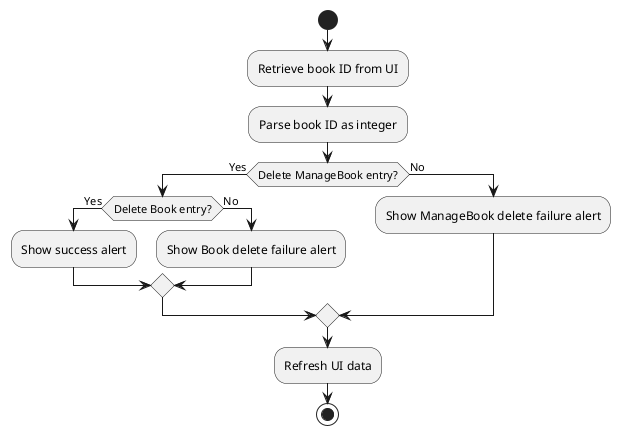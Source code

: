 @startuml
start
:Retrieve book ID from UI;
:Parse book ID as integer;
if (Delete ManageBook entry?) then (Yes)
    if (Delete Book entry?) then (Yes)
        :Show success alert;
    else (No)
        :Show Book delete failure alert;
    endif
else (No)
    :Show ManageBook delete failure alert;
endif
:Refresh UI data;
stop
@enduml

